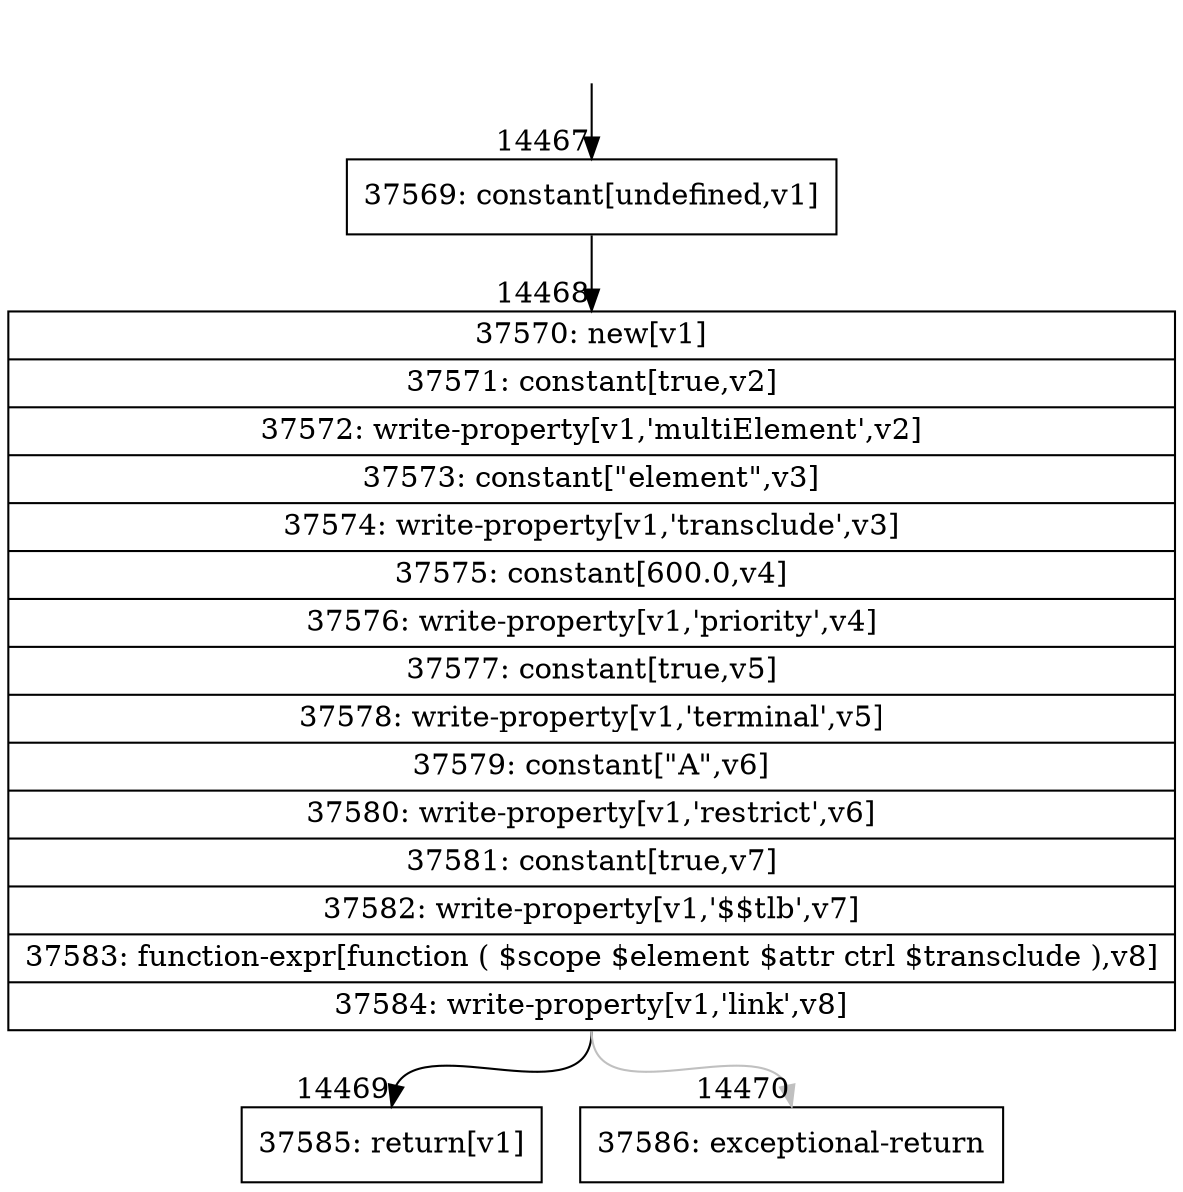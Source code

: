 digraph {
rankdir="TD"
BB_entry1145[shape=none,label=""];
BB_entry1145 -> BB14467 [tailport=s, headport=n, headlabel="    14467"]
BB14467 [shape=record label="{37569: constant[undefined,v1]}" ] 
BB14467 -> BB14468 [tailport=s, headport=n, headlabel="      14468"]
BB14468 [shape=record label="{37570: new[v1]|37571: constant[true,v2]|37572: write-property[v1,'multiElement',v2]|37573: constant[\"element\",v3]|37574: write-property[v1,'transclude',v3]|37575: constant[600.0,v4]|37576: write-property[v1,'priority',v4]|37577: constant[true,v5]|37578: write-property[v1,'terminal',v5]|37579: constant[\"A\",v6]|37580: write-property[v1,'restrict',v6]|37581: constant[true,v7]|37582: write-property[v1,'$$tlb',v7]|37583: function-expr[function ( $scope $element $attr ctrl $transclude ),v8]|37584: write-property[v1,'link',v8]}" ] 
BB14468 -> BB14469 [tailport=s, headport=n, headlabel="      14469"]
BB14468 -> BB14470 [tailport=s, headport=n, color=gray, headlabel="      14470"]
BB14469 [shape=record label="{37585: return[v1]}" ] 
BB14470 [shape=record label="{37586: exceptional-return}" ] 
//#$~ 23840
}

